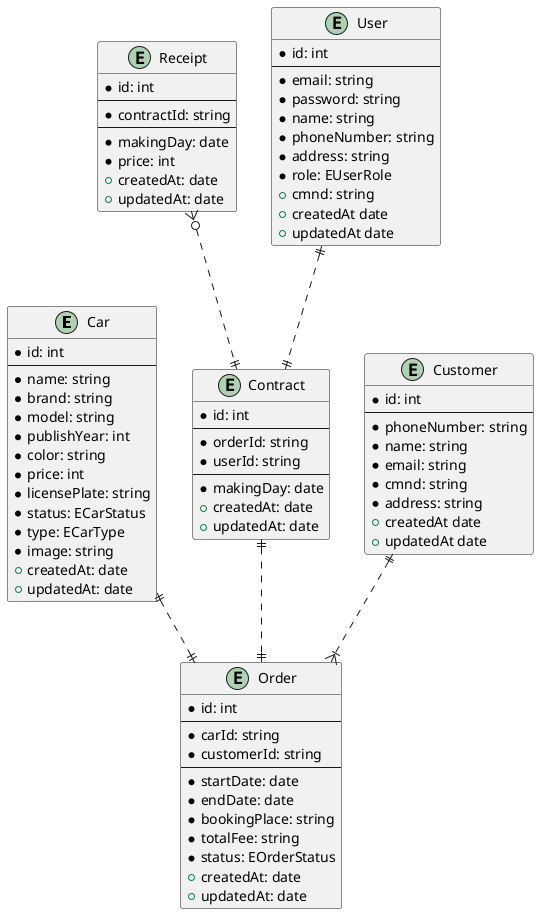 @startuml Car Rental Manager Entity Relationship Diagram

entity "Car" as car {
  *id: int
  --
  *name: string
  *brand: string
  *model: string
  *publishYear: int
  *color: string
  *price: int
  *licensePlate: string
  *status: ECarStatus
  ' enum ECarStatus {
    '   ONRENT = 'on-rent',
    '   AVAILABLE = 'available'
  '}
  *type: ECarType
  ' enum ECarType {
    ' BIKE = 'bike',
    ' MOTORBIKE = 'motorbike',
    ' CAR = 'car',
  '}
  *image: string
  +createdAt: date
  +updatedAt: date
}

entity "Order" as order {
  *id: int
  --
  *carId: string
  *customerId: string
  --
  *startDate: date
  *endDate: date
  *bookingPlace: string
  *totalFee: string
  *status: EOrderStatus
  ' enum EOrderStatus {
    ' COMPLETED = 'completed',
    ' PENDING = 'pending',
    ' CANCELLED = 'cancelled',
  '}
  +createdAt: date
  +updatedAt: date
}

entity "Contract" as contract {
  *id: int
  --
  *orderId: string
  *userId: string
  --
  *makingDay: date
  +createdAt: date
  +updatedAt: date
}

entity "Receipt" as receipt {
  *id: int
  --
  *contractId: string
  --
  *makingDay: date
  *price: int
  +createdAt: date
  +updatedAt: date
}

entity "Customer" as customer {
  *id: int
	--
  *phoneNumber: string
	*name: string
	*email: string
	*cmnd: string
	*address: string
	+createdAt date
	+updatedAt date
}

entity "User" as user {
  *id: int
	--
	*email: string
  *password: string
	*name: string
  *phoneNumber: string
	*address: string
  *role: EUserRole
  'enum EUserRole {
    ' ADMIN = 'admin',
    ' MANAGER = 'manager',
    ' STAFF = 'staff',
  '
	+cmnd: string
	+createdAt date
	+updatedAt date
}

car ||..|| order
contract ||..|| order
user ||..|| contract
receipt }o..|| contract
customer ||..|{ order

@enduml